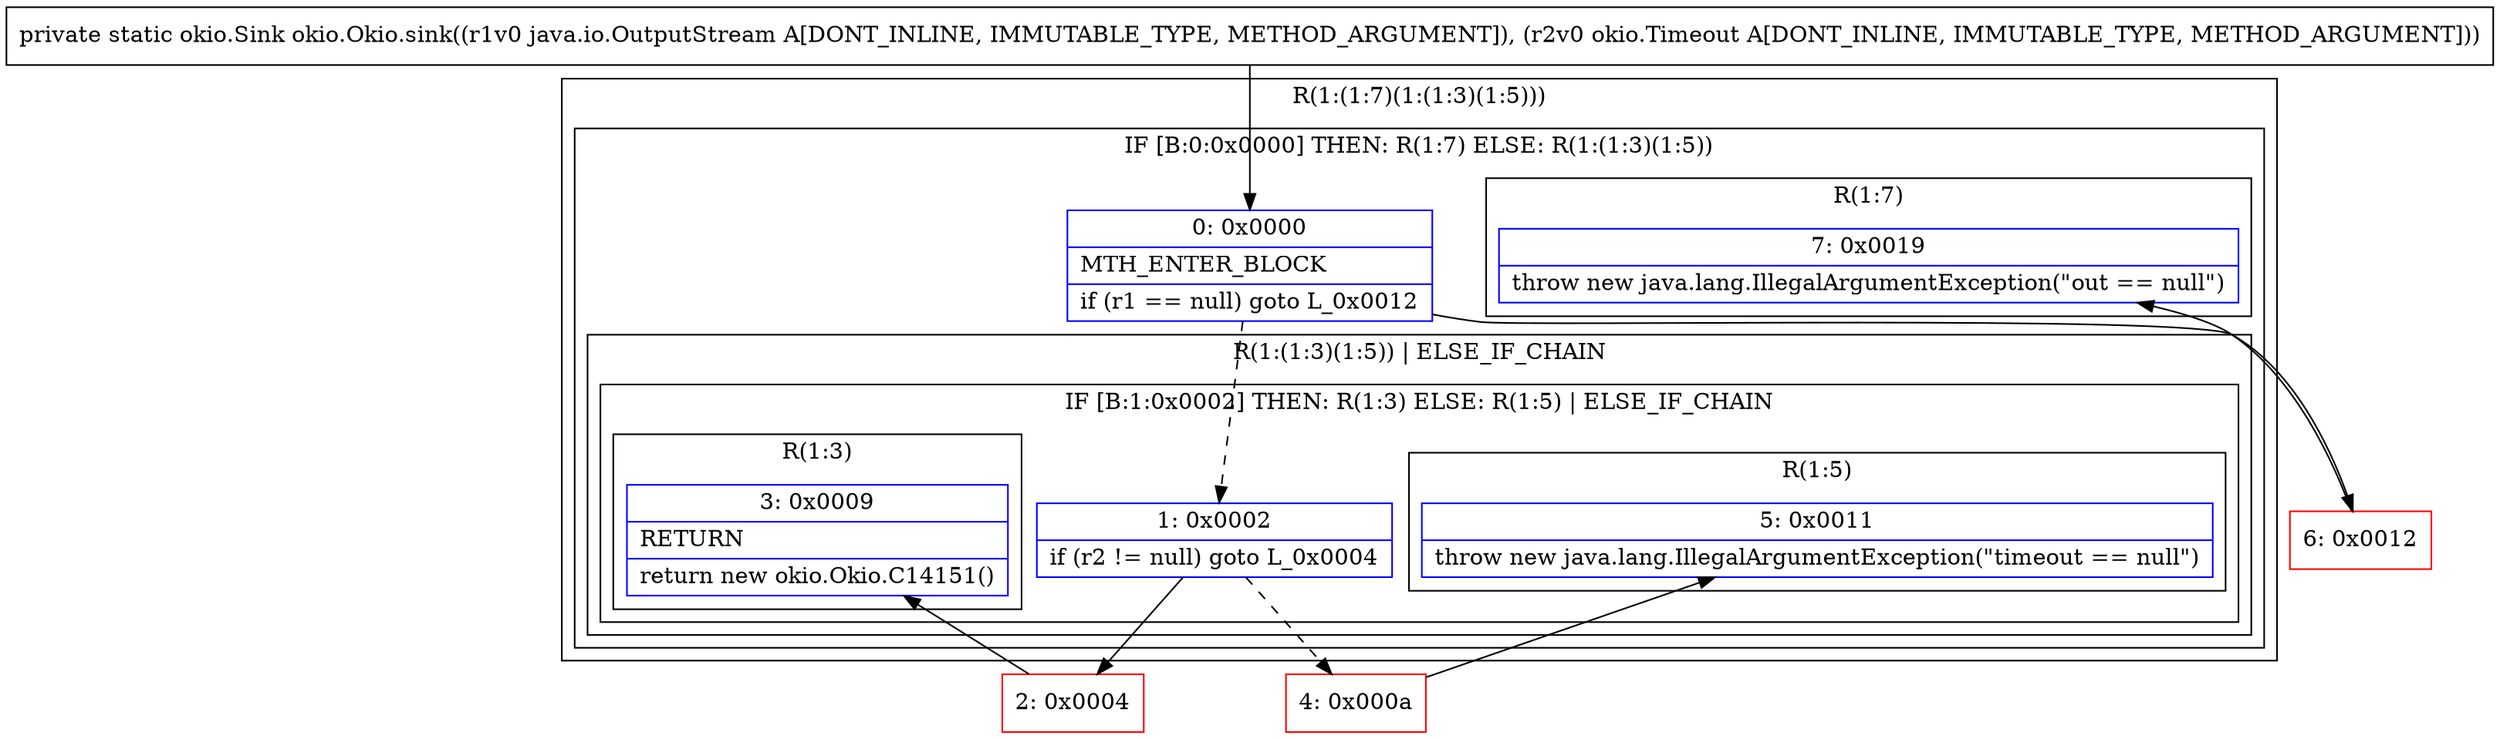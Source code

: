 digraph "CFG forokio.Okio.sink(Ljava\/io\/OutputStream;Lokio\/Timeout;)Lokio\/Sink;" {
subgraph cluster_Region_1146534111 {
label = "R(1:(1:7)(1:(1:3)(1:5)))";
node [shape=record,color=blue];
subgraph cluster_IfRegion_747392478 {
label = "IF [B:0:0x0000] THEN: R(1:7) ELSE: R(1:(1:3)(1:5))";
node [shape=record,color=blue];
Node_0 [shape=record,label="{0\:\ 0x0000|MTH_ENTER_BLOCK\l|if (r1 == null) goto L_0x0012\l}"];
subgraph cluster_Region_61949884 {
label = "R(1:7)";
node [shape=record,color=blue];
Node_7 [shape=record,label="{7\:\ 0x0019|throw new java.lang.IllegalArgumentException(\"out == null\")\l}"];
}
subgraph cluster_Region_833274301 {
label = "R(1:(1:3)(1:5)) | ELSE_IF_CHAIN\l";
node [shape=record,color=blue];
subgraph cluster_IfRegion_1078662935 {
label = "IF [B:1:0x0002] THEN: R(1:3) ELSE: R(1:5) | ELSE_IF_CHAIN\l";
node [shape=record,color=blue];
Node_1 [shape=record,label="{1\:\ 0x0002|if (r2 != null) goto L_0x0004\l}"];
subgraph cluster_Region_241647741 {
label = "R(1:3)";
node [shape=record,color=blue];
Node_3 [shape=record,label="{3\:\ 0x0009|RETURN\l|return new okio.Okio.C14151()\l}"];
}
subgraph cluster_Region_123894442 {
label = "R(1:5)";
node [shape=record,color=blue];
Node_5 [shape=record,label="{5\:\ 0x0011|throw new java.lang.IllegalArgumentException(\"timeout == null\")\l}"];
}
}
}
}
}
Node_2 [shape=record,color=red,label="{2\:\ 0x0004}"];
Node_4 [shape=record,color=red,label="{4\:\ 0x000a}"];
Node_6 [shape=record,color=red,label="{6\:\ 0x0012}"];
MethodNode[shape=record,label="{private static okio.Sink okio.Okio.sink((r1v0 java.io.OutputStream A[DONT_INLINE, IMMUTABLE_TYPE, METHOD_ARGUMENT]), (r2v0 okio.Timeout A[DONT_INLINE, IMMUTABLE_TYPE, METHOD_ARGUMENT])) }"];
MethodNode -> Node_0;
Node_0 -> Node_1[style=dashed];
Node_0 -> Node_6;
Node_1 -> Node_2;
Node_1 -> Node_4[style=dashed];
Node_2 -> Node_3;
Node_4 -> Node_5;
Node_6 -> Node_7;
}

